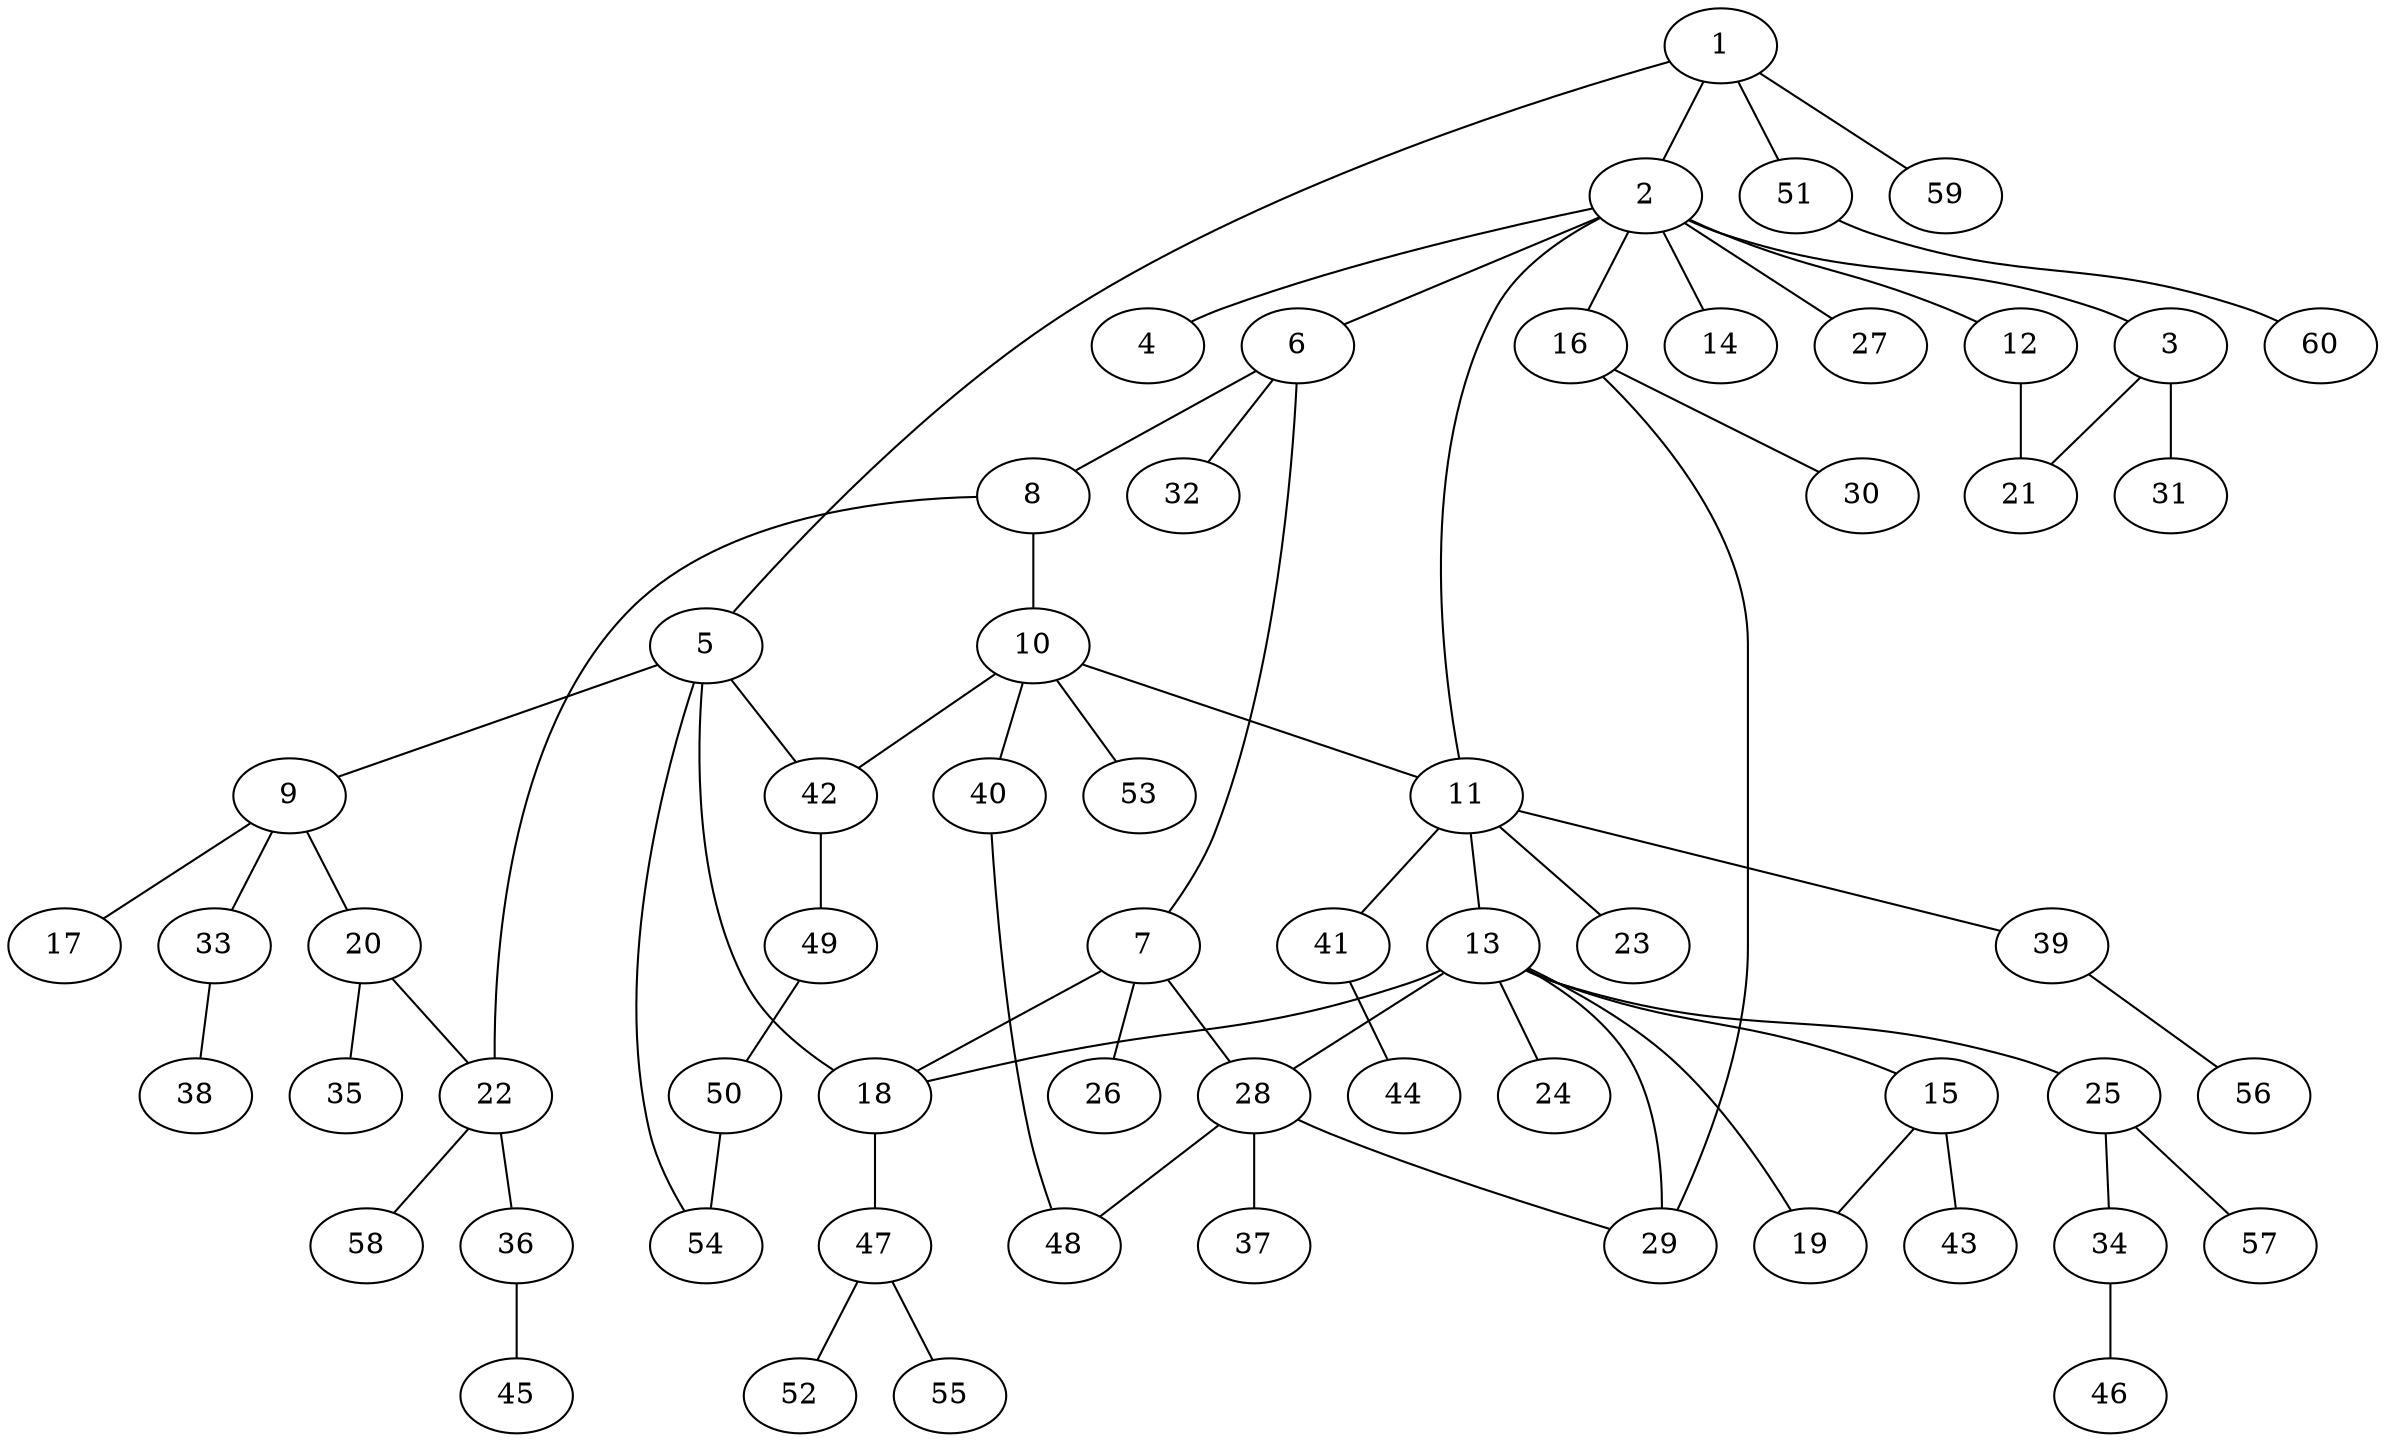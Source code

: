 graph graphname {1--2
1--5
1--51
1--59
2--3
2--4
2--6
2--11
2--12
2--14
2--16
2--27
3--21
3--31
5--9
5--18
5--42
5--54
6--7
6--8
6--32
7--18
7--26
7--28
8--10
8--22
9--17
9--20
9--33
10--11
10--40
10--42
10--53
11--13
11--23
11--39
11--41
12--21
13--15
13--18
13--19
13--24
13--25
13--28
13--29
15--19
15--43
16--29
16--30
18--47
20--22
20--35
22--36
22--58
25--34
25--57
28--29
28--37
28--48
33--38
34--46
36--45
39--56
40--48
41--44
42--49
47--52
47--55
49--50
50--54
51--60
}